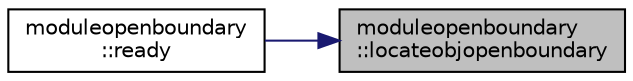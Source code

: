 digraph "moduleopenboundary::locateobjopenboundary"
{
 // LATEX_PDF_SIZE
  edge [fontname="Helvetica",fontsize="10",labelfontname="Helvetica",labelfontsize="10"];
  node [fontname="Helvetica",fontsize="10",shape=record];
  rankdir="RL";
  Node1 [label="moduleopenboundary\l::locateobjopenboundary",height=0.2,width=0.4,color="black", fillcolor="grey75", style="filled", fontcolor="black",tooltip=" "];
  Node1 -> Node2 [dir="back",color="midnightblue",fontsize="10",style="solid",fontname="Helvetica"];
  Node2 [label="moduleopenboundary\l::ready",height=0.2,width=0.4,color="black", fillcolor="white", style="filled",URL="$namespacemoduleopenboundary.html#af8f8c38fee04ad167eec9a779f717d85",tooltip=" "];
}
